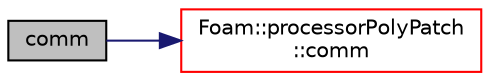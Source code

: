 digraph "comm"
{
  bgcolor="transparent";
  edge [fontname="Helvetica",fontsize="10",labelfontname="Helvetica",labelfontsize="10"];
  node [fontname="Helvetica",fontsize="10",shape=record];
  rankdir="LR";
  Node1 [label="comm",height=0.2,width=0.4,color="black", fillcolor="grey75", style="filled", fontcolor="black"];
  Node1 -> Node2 [color="midnightblue",fontsize="10",style="solid",fontname="Helvetica"];
  Node2 [label="Foam::processorPolyPatch\l::comm",height=0.2,width=0.4,color="red",URL="$a02045.html#a78f745e51971efb00534e45bf2ecd9b2",tooltip="Return communicator used for communication. "];
}
